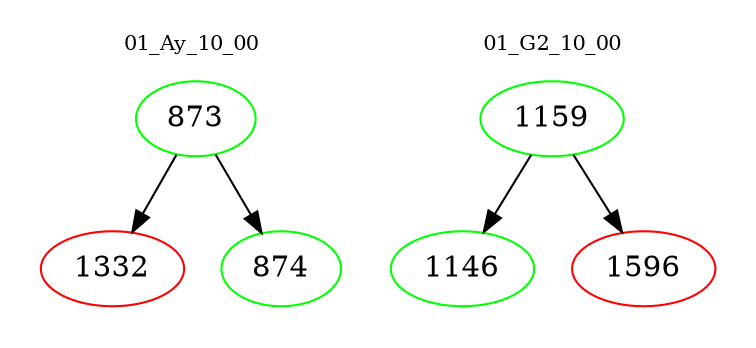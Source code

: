 digraph{
subgraph cluster_0 {
color = white
label = "01_Ay_10_00";
fontsize=10;
T0_873 [label="873", color="green"]
T0_873 -> T0_1332 [color="black"]
T0_1332 [label="1332", color="red"]
T0_873 -> T0_874 [color="black"]
T0_874 [label="874", color="green"]
}
subgraph cluster_1 {
color = white
label = "01_G2_10_00";
fontsize=10;
T1_1159 [label="1159", color="green"]
T1_1159 -> T1_1146 [color="black"]
T1_1146 [label="1146", color="green"]
T1_1159 -> T1_1596 [color="black"]
T1_1596 [label="1596", color="red"]
}
}
